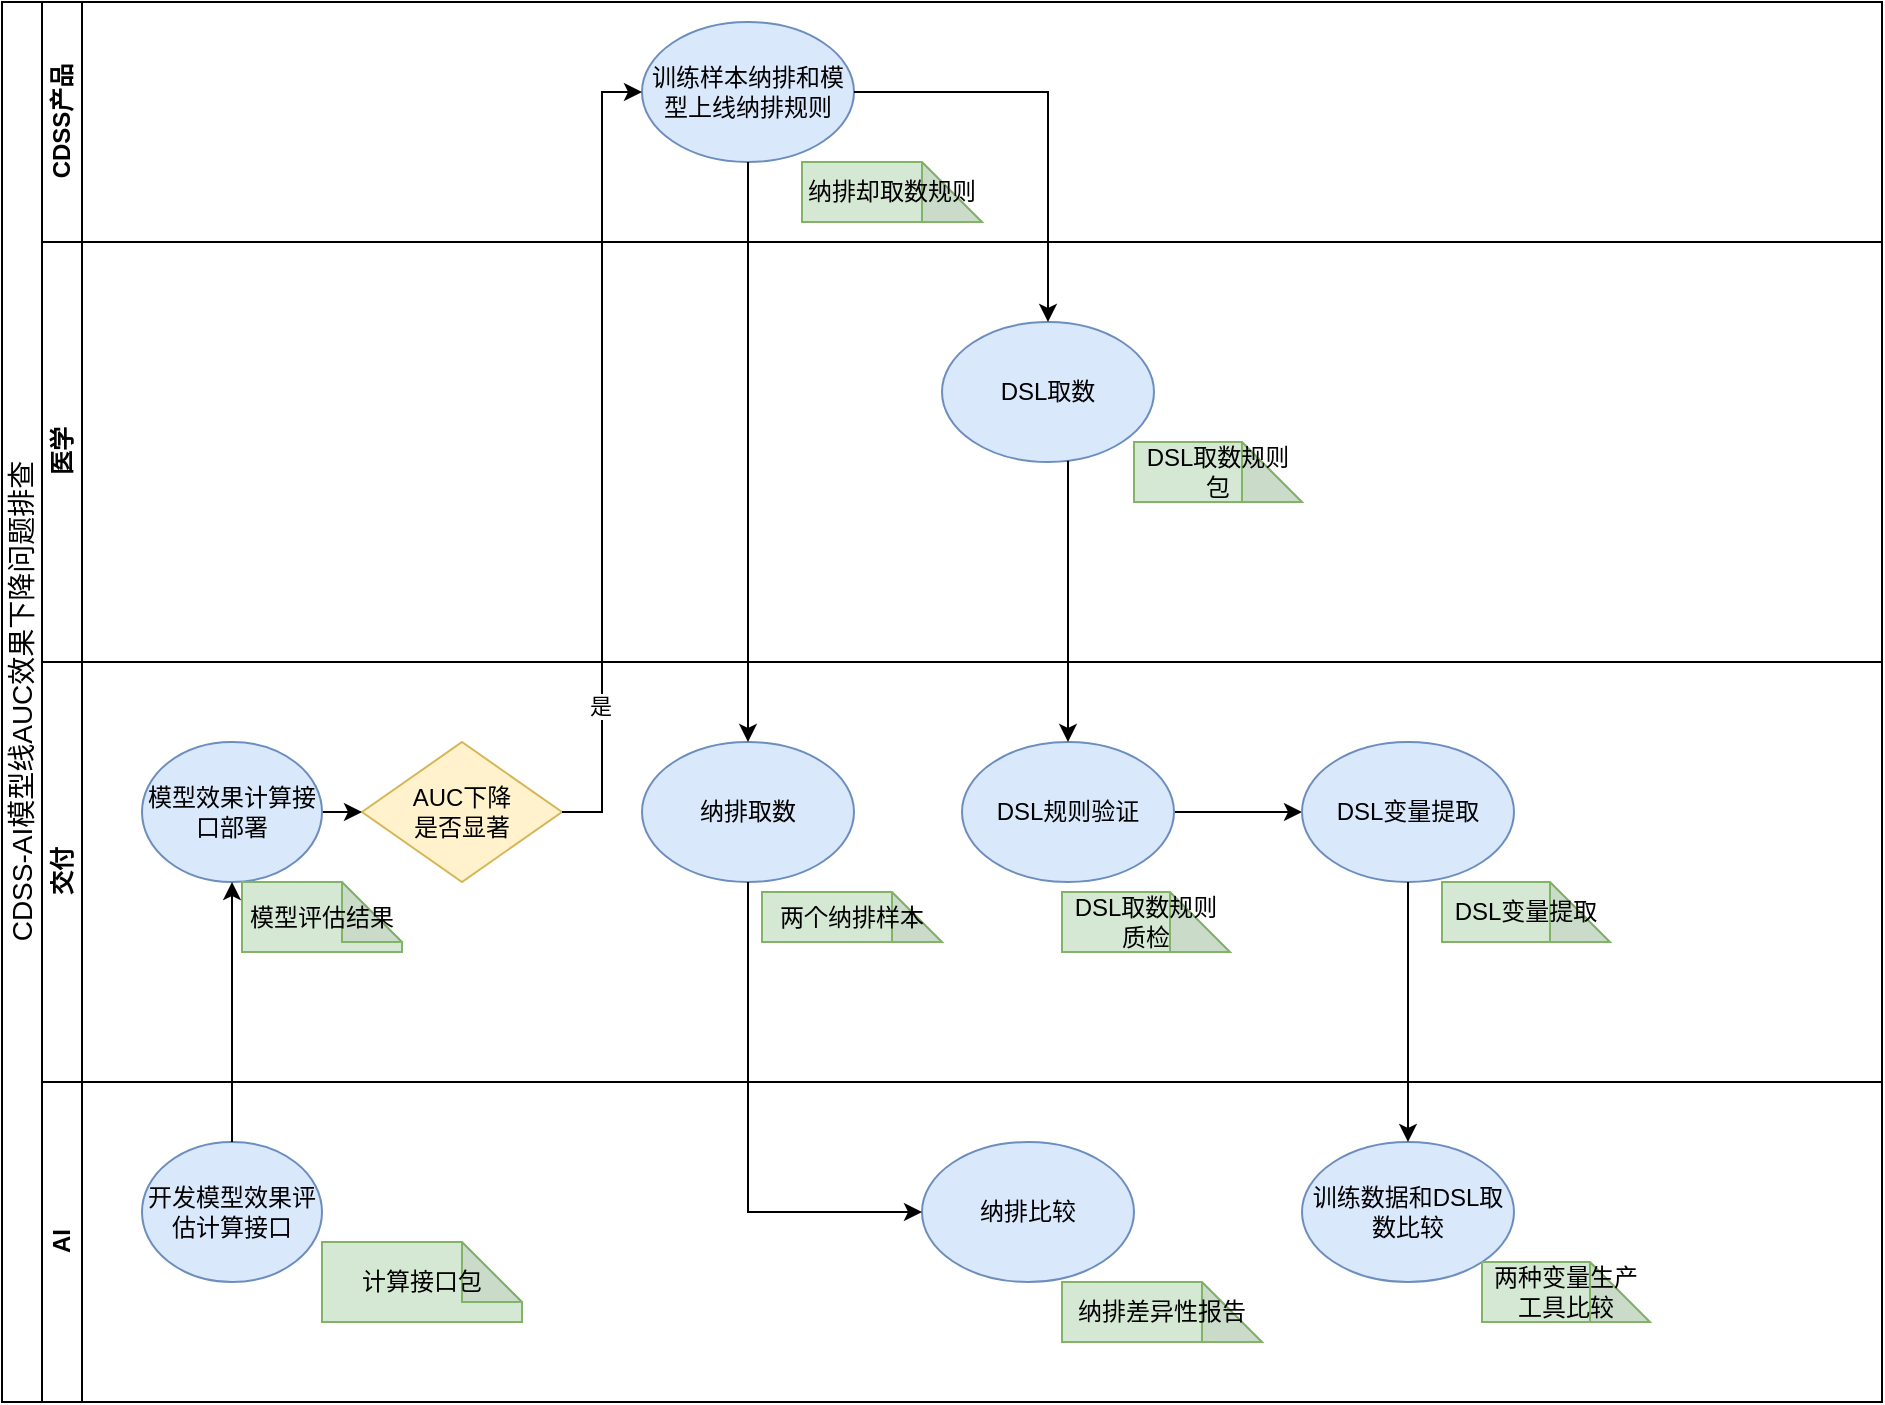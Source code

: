 <mxfile version="15.6.5" type="github">
  <diagram id="prtHgNgQTEPvFCAcTncT" name="Page-1">
    <mxGraphModel dx="1426" dy="826" grid="1" gridSize="10" guides="1" tooltips="1" connect="1" arrows="1" fold="1" page="1" pageScale="1" pageWidth="827" pageHeight="1169" math="0" shadow="0">
      <root>
        <mxCell id="0" />
        <mxCell id="1" parent="0" />
        <mxCell id="dNxyNK7c78bLwvsdeMH5-19" value="&lt;span style=&quot;font-family: &amp;quot;arial&amp;quot; , sans-serif ; font-size: 14px ; font-weight: 400&quot;&gt;CDSS-AI模型线AUC效果下降问题排查&lt;/span&gt;" style="swimlane;html=1;childLayout=stackLayout;resizeParent=1;resizeParentMax=0;horizontal=0;startSize=20;horizontalStack=0;fillColor=default;strokeColor=default;fontColor=default;" parent="1" vertex="1">
          <mxGeometry x="120" y="120" width="940" height="700" as="geometry" />
        </mxCell>
        <mxCell id="dNxyNK7c78bLwvsdeMH5-20" value="CDSS产品" style="swimlane;html=1;startSize=20;horizontal=0;fillColor=default;strokeColor=default;fontColor=default;" parent="dNxyNK7c78bLwvsdeMH5-19" vertex="1">
          <mxGeometry x="20" width="920" height="120" as="geometry" />
        </mxCell>
        <mxCell id="O1iqB-FWpGXSqooMyK3t-36" value="训练样本纳排和模型上线纳排规则" style="ellipse;whiteSpace=wrap;html=1;strokeColor=#6c8ebf;fillColor=#dae8fc;fontColor=default;" vertex="1" parent="dNxyNK7c78bLwvsdeMH5-20">
          <mxGeometry x="300" y="10" width="106" height="70" as="geometry" />
        </mxCell>
        <mxCell id="O1iqB-FWpGXSqooMyK3t-66" value="纳排却取数规则" style="shape=note;whiteSpace=wrap;html=1;backgroundOutline=1;darkOpacity=0.05;strokeColor=#82b366;fillColor=#d5e8d4;fontColor=default;" vertex="1" parent="dNxyNK7c78bLwvsdeMH5-20">
          <mxGeometry x="380" y="80" width="90" height="30" as="geometry" />
        </mxCell>
        <mxCell id="dNxyNK7c78bLwvsdeMH5-21" value="医学" style="swimlane;html=1;startSize=20;horizontal=0;fillColor=default;strokeColor=default;fontColor=default;" parent="dNxyNK7c78bLwvsdeMH5-19" vertex="1">
          <mxGeometry x="20" y="120" width="920" height="210" as="geometry" />
        </mxCell>
        <mxCell id="O1iqB-FWpGXSqooMyK3t-41" value="DSL取数" style="ellipse;whiteSpace=wrap;html=1;strokeColor=#6c8ebf;fillColor=#dae8fc;fontColor=default;" vertex="1" parent="dNxyNK7c78bLwvsdeMH5-21">
          <mxGeometry x="450" y="40" width="106" height="70" as="geometry" />
        </mxCell>
        <mxCell id="O1iqB-FWpGXSqooMyK3t-69" value="DSL取数规则包" style="shape=note;whiteSpace=wrap;html=1;backgroundOutline=1;darkOpacity=0.05;strokeColor=#82b366;fillColor=#d5e8d4;fontColor=default;" vertex="1" parent="dNxyNK7c78bLwvsdeMH5-21">
          <mxGeometry x="546" y="100" width="84" height="30" as="geometry" />
        </mxCell>
        <mxCell id="O1iqB-FWpGXSqooMyK3t-23" value="交付" style="swimlane;html=1;startSize=20;horizontal=0;fillColor=default;strokeColor=default;fontColor=default;" vertex="1" parent="dNxyNK7c78bLwvsdeMH5-19">
          <mxGeometry x="20" y="330" width="920" height="210" as="geometry">
            <mxRectangle x="20" y="240" width="430" height="20" as="alternateBounds" />
          </mxGeometry>
        </mxCell>
        <mxCell id="O1iqB-FWpGXSqooMyK3t-45" style="edgeStyle=orthogonalEdgeStyle;rounded=0;orthogonalLoop=1;jettySize=auto;html=1;entryX=0;entryY=0.5;entryDx=0;entryDy=0;fontColor=default;strokeColor=default;labelBackgroundColor=default;" edge="1" parent="O1iqB-FWpGXSqooMyK3t-23" source="O1iqB-FWpGXSqooMyK3t-32" target="O1iqB-FWpGXSqooMyK3t-35">
          <mxGeometry relative="1" as="geometry" />
        </mxCell>
        <mxCell id="O1iqB-FWpGXSqooMyK3t-32" value="模型效果计算接口部署" style="ellipse;whiteSpace=wrap;html=1;strokeColor=#6c8ebf;fillColor=#dae8fc;fontColor=default;" vertex="1" parent="O1iqB-FWpGXSqooMyK3t-23">
          <mxGeometry x="50" y="40" width="90" height="70" as="geometry" />
        </mxCell>
        <mxCell id="O1iqB-FWpGXSqooMyK3t-35" value="AUC下降&lt;br&gt;是否显著" style="rhombus;whiteSpace=wrap;html=1;strokeColor=#d6b656;fillColor=#fff2cc;fontColor=default;" vertex="1" parent="O1iqB-FWpGXSqooMyK3t-23">
          <mxGeometry x="160" y="40" width="100" height="70" as="geometry" />
        </mxCell>
        <mxCell id="O1iqB-FWpGXSqooMyK3t-39" value="纳排取数" style="ellipse;whiteSpace=wrap;html=1;strokeColor=#6c8ebf;fillColor=#dae8fc;fontColor=default;" vertex="1" parent="O1iqB-FWpGXSqooMyK3t-23">
          <mxGeometry x="300" y="40" width="106" height="70" as="geometry" />
        </mxCell>
        <mxCell id="O1iqB-FWpGXSqooMyK3t-62" style="edgeStyle=elbowEdgeStyle;rounded=0;orthogonalLoop=1;jettySize=auto;html=1;entryX=0;entryY=0.5;entryDx=0;entryDy=0;labelBackgroundColor=default;fontColor=default;strokeColor=default;" edge="1" parent="O1iqB-FWpGXSqooMyK3t-23" source="O1iqB-FWpGXSqooMyK3t-59" target="O1iqB-FWpGXSqooMyK3t-60">
          <mxGeometry relative="1" as="geometry" />
        </mxCell>
        <mxCell id="O1iqB-FWpGXSqooMyK3t-59" value="DSL规则验证" style="ellipse;whiteSpace=wrap;html=1;strokeColor=#6c8ebf;fillColor=#dae8fc;fontColor=default;" vertex="1" parent="O1iqB-FWpGXSqooMyK3t-23">
          <mxGeometry x="460" y="40" width="106" height="70" as="geometry" />
        </mxCell>
        <mxCell id="O1iqB-FWpGXSqooMyK3t-60" value="DSL变量提取" style="ellipse;whiteSpace=wrap;html=1;strokeColor=#6c8ebf;fillColor=#dae8fc;fontColor=default;" vertex="1" parent="O1iqB-FWpGXSqooMyK3t-23">
          <mxGeometry x="630" y="40" width="106" height="70" as="geometry" />
        </mxCell>
        <mxCell id="O1iqB-FWpGXSqooMyK3t-65" value="模型评估结果" style="shape=note;whiteSpace=wrap;html=1;backgroundOutline=1;darkOpacity=0.05;strokeColor=#82b366;fillColor=#d5e8d4;fontColor=default;" vertex="1" parent="O1iqB-FWpGXSqooMyK3t-23">
          <mxGeometry x="100" y="110" width="80" height="35" as="geometry" />
        </mxCell>
        <mxCell id="O1iqB-FWpGXSqooMyK3t-67" value="两个纳排样本" style="shape=note;whiteSpace=wrap;html=1;backgroundOutline=1;darkOpacity=0.05;strokeColor=#82b366;fillColor=#d5e8d4;fontColor=default;" vertex="1" parent="O1iqB-FWpGXSqooMyK3t-23">
          <mxGeometry x="360" y="115" width="90" height="25" as="geometry" />
        </mxCell>
        <mxCell id="O1iqB-FWpGXSqooMyK3t-70" value="DSL取数规则质检" style="shape=note;whiteSpace=wrap;html=1;backgroundOutline=1;darkOpacity=0.05;strokeColor=#82b366;fillColor=#d5e8d4;fontColor=default;" vertex="1" parent="O1iqB-FWpGXSqooMyK3t-23">
          <mxGeometry x="510" y="115" width="84" height="30" as="geometry" />
        </mxCell>
        <mxCell id="O1iqB-FWpGXSqooMyK3t-71" value="DSL变量提取" style="shape=note;whiteSpace=wrap;html=1;backgroundOutline=1;darkOpacity=0.05;strokeColor=#82b366;fillColor=#d5e8d4;fontColor=default;" vertex="1" parent="O1iqB-FWpGXSqooMyK3t-23">
          <mxGeometry x="700" y="110" width="84" height="30" as="geometry" />
        </mxCell>
        <mxCell id="O1iqB-FWpGXSqooMyK3t-24" value="AI" style="swimlane;html=1;startSize=20;horizontal=0;fillColor=default;strokeColor=default;fontColor=default;" vertex="1" parent="dNxyNK7c78bLwvsdeMH5-19">
          <mxGeometry x="20" y="540" width="920" height="160" as="geometry">
            <mxRectangle x="20" y="240" width="430" height="20" as="alternateBounds" />
          </mxGeometry>
        </mxCell>
        <mxCell id="O1iqB-FWpGXSqooMyK3t-31" value="&lt;span&gt;开发模型效果评估计算接口&lt;/span&gt;" style="ellipse;whiteSpace=wrap;html=1;strokeColor=#6c8ebf;fillColor=#dae8fc;fontColor=default;" vertex="1" parent="O1iqB-FWpGXSqooMyK3t-24">
          <mxGeometry x="50" y="30" width="90" height="70" as="geometry" />
        </mxCell>
        <mxCell id="O1iqB-FWpGXSqooMyK3t-40" value="纳排比较" style="ellipse;whiteSpace=wrap;html=1;strokeColor=#6c8ebf;fillColor=#dae8fc;fontColor=default;" vertex="1" parent="O1iqB-FWpGXSqooMyK3t-24">
          <mxGeometry x="440" y="30" width="106" height="70" as="geometry" />
        </mxCell>
        <mxCell id="O1iqB-FWpGXSqooMyK3t-44" value="训练数据和DSL取数比较" style="ellipse;whiteSpace=wrap;html=1;strokeColor=#6c8ebf;fillColor=#dae8fc;fontColor=default;" vertex="1" parent="O1iqB-FWpGXSqooMyK3t-24">
          <mxGeometry x="630" y="30" width="106" height="70" as="geometry" />
        </mxCell>
        <mxCell id="O1iqB-FWpGXSqooMyK3t-64" value="计算接口包" style="shape=note;whiteSpace=wrap;html=1;backgroundOutline=1;darkOpacity=0.05;strokeColor=#82b366;fillColor=#d5e8d4;fontColor=default;" vertex="1" parent="O1iqB-FWpGXSqooMyK3t-24">
          <mxGeometry x="140" y="80" width="100" height="40" as="geometry" />
        </mxCell>
        <mxCell id="O1iqB-FWpGXSqooMyK3t-68" value="纳排差异性报告" style="shape=note;whiteSpace=wrap;html=1;backgroundOutline=1;darkOpacity=0.05;strokeColor=#82b366;fillColor=#d5e8d4;fontColor=default;" vertex="1" parent="O1iqB-FWpGXSqooMyK3t-24">
          <mxGeometry x="510" y="100" width="100" height="30" as="geometry" />
        </mxCell>
        <mxCell id="O1iqB-FWpGXSqooMyK3t-72" value="两种变量生产工具比较" style="shape=note;whiteSpace=wrap;html=1;backgroundOutline=1;darkOpacity=0.05;strokeColor=#82b366;fillColor=#d5e8d4;fontColor=default;" vertex="1" parent="O1iqB-FWpGXSqooMyK3t-24">
          <mxGeometry x="720" y="90" width="84" height="30" as="geometry" />
        </mxCell>
        <mxCell id="O1iqB-FWpGXSqooMyK3t-33" style="edgeStyle=orthogonalEdgeStyle;rounded=0;orthogonalLoop=1;jettySize=auto;html=1;entryX=0.5;entryY=1;entryDx=0;entryDy=0;fontColor=default;" edge="1" parent="dNxyNK7c78bLwvsdeMH5-19" source="O1iqB-FWpGXSqooMyK3t-31" target="O1iqB-FWpGXSqooMyK3t-32">
          <mxGeometry relative="1" as="geometry" />
        </mxCell>
        <mxCell id="O1iqB-FWpGXSqooMyK3t-48" style="edgeStyle=orthogonalEdgeStyle;rounded=0;orthogonalLoop=1;jettySize=auto;html=1;entryX=0;entryY=0.5;entryDx=0;entryDy=0;labelBackgroundColor=default;fontColor=default;strokeColor=default;exitX=0.5;exitY=1;exitDx=0;exitDy=0;" edge="1" parent="dNxyNK7c78bLwvsdeMH5-19" source="O1iqB-FWpGXSqooMyK3t-39" target="O1iqB-FWpGXSqooMyK3t-40">
          <mxGeometry relative="1" as="geometry" />
        </mxCell>
        <mxCell id="O1iqB-FWpGXSqooMyK3t-50" style="edgeStyle=orthogonalEdgeStyle;rounded=0;orthogonalLoop=1;jettySize=auto;html=1;entryX=0;entryY=0.5;entryDx=0;entryDy=0;labelBackgroundColor=default;fontColor=default;strokeColor=default;" edge="1" parent="dNxyNK7c78bLwvsdeMH5-19" source="O1iqB-FWpGXSqooMyK3t-35" target="O1iqB-FWpGXSqooMyK3t-36">
          <mxGeometry relative="1" as="geometry" />
        </mxCell>
        <mxCell id="O1iqB-FWpGXSqooMyK3t-73" value="是" style="edgeLabel;html=1;align=center;verticalAlign=middle;resizable=0;points=[];fontColor=default;" vertex="1" connectable="0" parent="O1iqB-FWpGXSqooMyK3t-50">
          <mxGeometry x="-0.635" y="1" relative="1" as="geometry">
            <mxPoint as="offset" />
          </mxGeometry>
        </mxCell>
        <mxCell id="O1iqB-FWpGXSqooMyK3t-51" style="edgeStyle=orthogonalEdgeStyle;rounded=0;orthogonalLoop=1;jettySize=auto;html=1;labelBackgroundColor=default;fontColor=default;strokeColor=default;" edge="1" parent="dNxyNK7c78bLwvsdeMH5-19" source="O1iqB-FWpGXSqooMyK3t-36" target="O1iqB-FWpGXSqooMyK3t-39">
          <mxGeometry relative="1" as="geometry" />
        </mxCell>
        <mxCell id="O1iqB-FWpGXSqooMyK3t-56" style="edgeStyle=elbowEdgeStyle;rounded=0;orthogonalLoop=1;jettySize=auto;html=1;labelBackgroundColor=default;fontColor=default;strokeColor=default;entryX=0.5;entryY=0;entryDx=0;entryDy=0;" edge="1" parent="dNxyNK7c78bLwvsdeMH5-19" source="O1iqB-FWpGXSqooMyK3t-36" target="O1iqB-FWpGXSqooMyK3t-41">
          <mxGeometry relative="1" as="geometry">
            <mxPoint x="500" y="55" as="targetPoint" />
            <Array as="points">
              <mxPoint x="523" y="110" />
            </Array>
          </mxGeometry>
        </mxCell>
        <mxCell id="O1iqB-FWpGXSqooMyK3t-61" style="edgeStyle=elbowEdgeStyle;rounded=0;orthogonalLoop=1;jettySize=auto;html=1;entryX=0.5;entryY=0;entryDx=0;entryDy=0;labelBackgroundColor=default;fontColor=default;strokeColor=default;" edge="1" parent="dNxyNK7c78bLwvsdeMH5-19" source="O1iqB-FWpGXSqooMyK3t-41" target="O1iqB-FWpGXSqooMyK3t-59">
          <mxGeometry relative="1" as="geometry" />
        </mxCell>
        <mxCell id="O1iqB-FWpGXSqooMyK3t-63" style="edgeStyle=elbowEdgeStyle;rounded=0;orthogonalLoop=1;jettySize=auto;html=1;entryX=0.5;entryY=0;entryDx=0;entryDy=0;labelBackgroundColor=default;fontColor=default;strokeColor=default;" edge="1" parent="dNxyNK7c78bLwvsdeMH5-19" source="O1iqB-FWpGXSqooMyK3t-60" target="O1iqB-FWpGXSqooMyK3t-44">
          <mxGeometry relative="1" as="geometry" />
        </mxCell>
      </root>
    </mxGraphModel>
  </diagram>
</mxfile>
